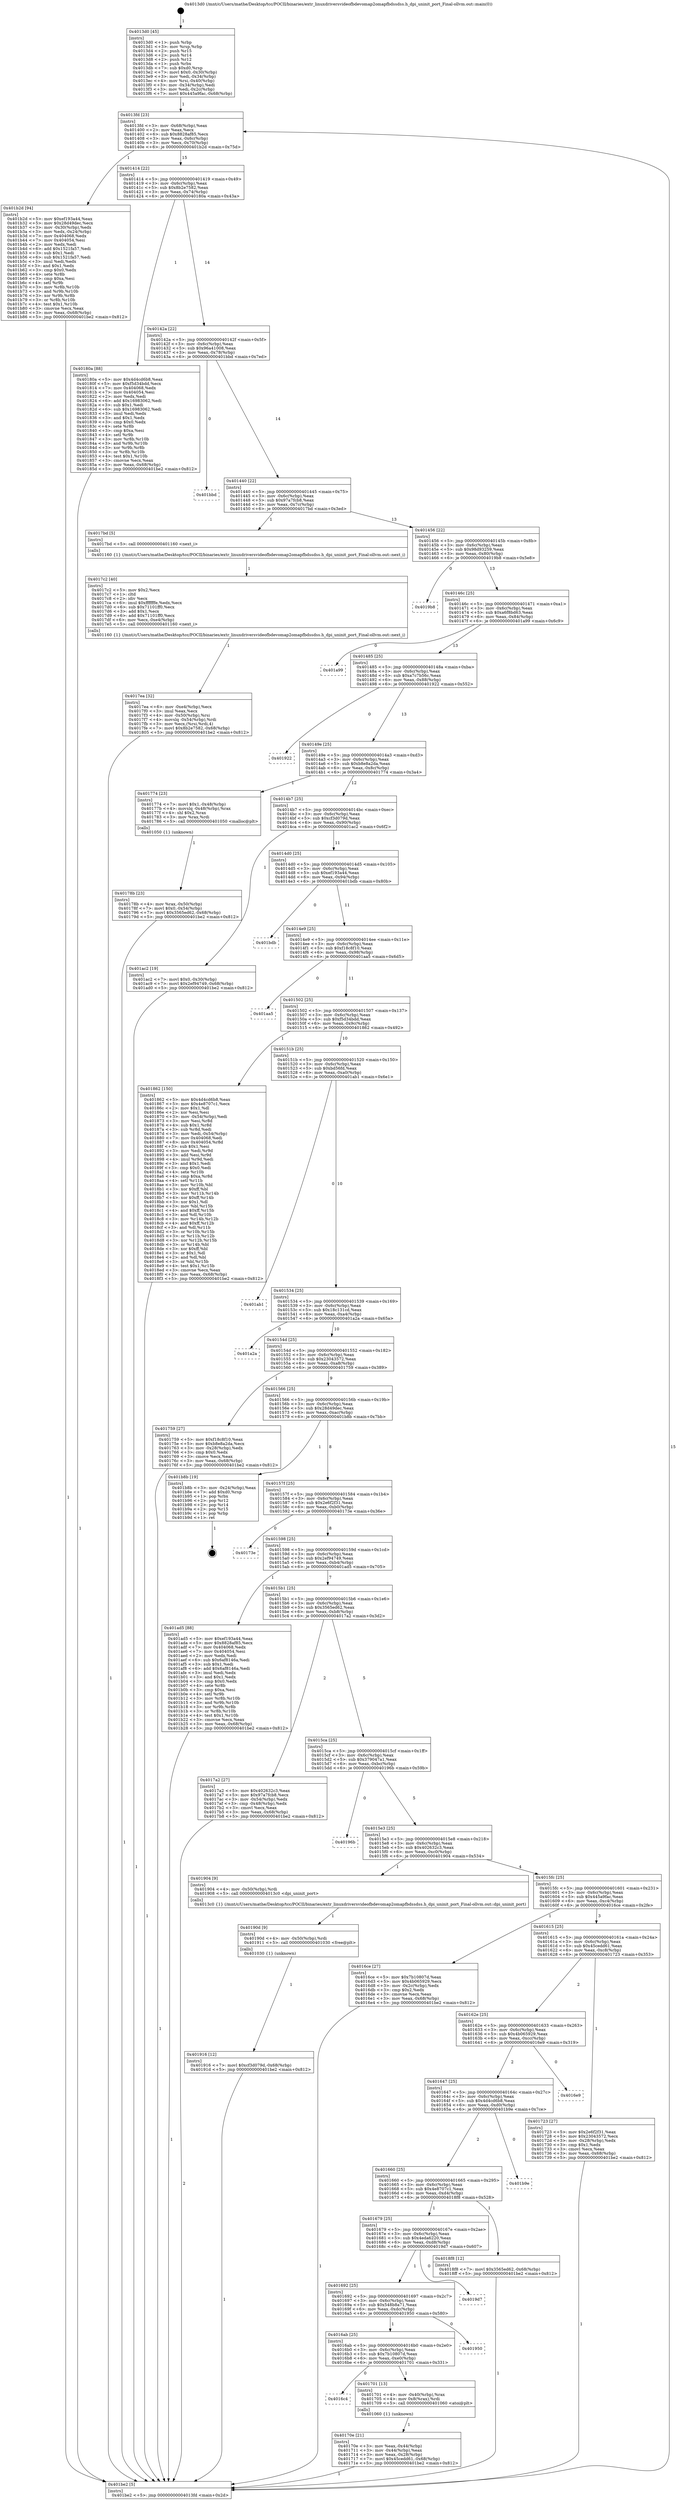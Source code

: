 digraph "0x4013d0" {
  label = "0x4013d0 (/mnt/c/Users/mathe/Desktop/tcc/POCII/binaries/extr_linuxdriversvideofbdevomap2omapfbdssdss.h_dpi_uninit_port_Final-ollvm.out::main(0))"
  labelloc = "t"
  node[shape=record]

  Entry [label="",width=0.3,height=0.3,shape=circle,fillcolor=black,style=filled]
  "0x4013fd" [label="{
     0x4013fd [23]\l
     | [instrs]\l
     &nbsp;&nbsp;0x4013fd \<+3\>: mov -0x68(%rbp),%eax\l
     &nbsp;&nbsp;0x401400 \<+2\>: mov %eax,%ecx\l
     &nbsp;&nbsp;0x401402 \<+6\>: sub $0x8828af85,%ecx\l
     &nbsp;&nbsp;0x401408 \<+3\>: mov %eax,-0x6c(%rbp)\l
     &nbsp;&nbsp;0x40140b \<+3\>: mov %ecx,-0x70(%rbp)\l
     &nbsp;&nbsp;0x40140e \<+6\>: je 0000000000401b2d \<main+0x75d\>\l
  }"]
  "0x401b2d" [label="{
     0x401b2d [94]\l
     | [instrs]\l
     &nbsp;&nbsp;0x401b2d \<+5\>: mov $0xef193a44,%eax\l
     &nbsp;&nbsp;0x401b32 \<+5\>: mov $0x28d49dec,%ecx\l
     &nbsp;&nbsp;0x401b37 \<+3\>: mov -0x30(%rbp),%edx\l
     &nbsp;&nbsp;0x401b3a \<+3\>: mov %edx,-0x24(%rbp)\l
     &nbsp;&nbsp;0x401b3d \<+7\>: mov 0x404068,%edx\l
     &nbsp;&nbsp;0x401b44 \<+7\>: mov 0x404054,%esi\l
     &nbsp;&nbsp;0x401b4b \<+2\>: mov %edx,%edi\l
     &nbsp;&nbsp;0x401b4d \<+6\>: add $0x1521fa57,%edi\l
     &nbsp;&nbsp;0x401b53 \<+3\>: sub $0x1,%edi\l
     &nbsp;&nbsp;0x401b56 \<+6\>: sub $0x1521fa57,%edi\l
     &nbsp;&nbsp;0x401b5c \<+3\>: imul %edi,%edx\l
     &nbsp;&nbsp;0x401b5f \<+3\>: and $0x1,%edx\l
     &nbsp;&nbsp;0x401b62 \<+3\>: cmp $0x0,%edx\l
     &nbsp;&nbsp;0x401b65 \<+4\>: sete %r8b\l
     &nbsp;&nbsp;0x401b69 \<+3\>: cmp $0xa,%esi\l
     &nbsp;&nbsp;0x401b6c \<+4\>: setl %r9b\l
     &nbsp;&nbsp;0x401b70 \<+3\>: mov %r8b,%r10b\l
     &nbsp;&nbsp;0x401b73 \<+3\>: and %r9b,%r10b\l
     &nbsp;&nbsp;0x401b76 \<+3\>: xor %r9b,%r8b\l
     &nbsp;&nbsp;0x401b79 \<+3\>: or %r8b,%r10b\l
     &nbsp;&nbsp;0x401b7c \<+4\>: test $0x1,%r10b\l
     &nbsp;&nbsp;0x401b80 \<+3\>: cmovne %ecx,%eax\l
     &nbsp;&nbsp;0x401b83 \<+3\>: mov %eax,-0x68(%rbp)\l
     &nbsp;&nbsp;0x401b86 \<+5\>: jmp 0000000000401be2 \<main+0x812\>\l
  }"]
  "0x401414" [label="{
     0x401414 [22]\l
     | [instrs]\l
     &nbsp;&nbsp;0x401414 \<+5\>: jmp 0000000000401419 \<main+0x49\>\l
     &nbsp;&nbsp;0x401419 \<+3\>: mov -0x6c(%rbp),%eax\l
     &nbsp;&nbsp;0x40141c \<+5\>: sub $0x8b2e7582,%eax\l
     &nbsp;&nbsp;0x401421 \<+3\>: mov %eax,-0x74(%rbp)\l
     &nbsp;&nbsp;0x401424 \<+6\>: je 000000000040180a \<main+0x43a\>\l
  }"]
  Exit [label="",width=0.3,height=0.3,shape=circle,fillcolor=black,style=filled,peripheries=2]
  "0x40180a" [label="{
     0x40180a [88]\l
     | [instrs]\l
     &nbsp;&nbsp;0x40180a \<+5\>: mov $0x4d4cd6b8,%eax\l
     &nbsp;&nbsp;0x40180f \<+5\>: mov $0xf5d34bdd,%ecx\l
     &nbsp;&nbsp;0x401814 \<+7\>: mov 0x404068,%edx\l
     &nbsp;&nbsp;0x40181b \<+7\>: mov 0x404054,%esi\l
     &nbsp;&nbsp;0x401822 \<+2\>: mov %edx,%edi\l
     &nbsp;&nbsp;0x401824 \<+6\>: add $0x16983062,%edi\l
     &nbsp;&nbsp;0x40182a \<+3\>: sub $0x1,%edi\l
     &nbsp;&nbsp;0x40182d \<+6\>: sub $0x16983062,%edi\l
     &nbsp;&nbsp;0x401833 \<+3\>: imul %edi,%edx\l
     &nbsp;&nbsp;0x401836 \<+3\>: and $0x1,%edx\l
     &nbsp;&nbsp;0x401839 \<+3\>: cmp $0x0,%edx\l
     &nbsp;&nbsp;0x40183c \<+4\>: sete %r8b\l
     &nbsp;&nbsp;0x401840 \<+3\>: cmp $0xa,%esi\l
     &nbsp;&nbsp;0x401843 \<+4\>: setl %r9b\l
     &nbsp;&nbsp;0x401847 \<+3\>: mov %r8b,%r10b\l
     &nbsp;&nbsp;0x40184a \<+3\>: and %r9b,%r10b\l
     &nbsp;&nbsp;0x40184d \<+3\>: xor %r9b,%r8b\l
     &nbsp;&nbsp;0x401850 \<+3\>: or %r8b,%r10b\l
     &nbsp;&nbsp;0x401853 \<+4\>: test $0x1,%r10b\l
     &nbsp;&nbsp;0x401857 \<+3\>: cmovne %ecx,%eax\l
     &nbsp;&nbsp;0x40185a \<+3\>: mov %eax,-0x68(%rbp)\l
     &nbsp;&nbsp;0x40185d \<+5\>: jmp 0000000000401be2 \<main+0x812\>\l
  }"]
  "0x40142a" [label="{
     0x40142a [22]\l
     | [instrs]\l
     &nbsp;&nbsp;0x40142a \<+5\>: jmp 000000000040142f \<main+0x5f\>\l
     &nbsp;&nbsp;0x40142f \<+3\>: mov -0x6c(%rbp),%eax\l
     &nbsp;&nbsp;0x401432 \<+5\>: sub $0x96a41008,%eax\l
     &nbsp;&nbsp;0x401437 \<+3\>: mov %eax,-0x78(%rbp)\l
     &nbsp;&nbsp;0x40143a \<+6\>: je 0000000000401bbd \<main+0x7ed\>\l
  }"]
  "0x401916" [label="{
     0x401916 [12]\l
     | [instrs]\l
     &nbsp;&nbsp;0x401916 \<+7\>: movl $0xcf3d079d,-0x68(%rbp)\l
     &nbsp;&nbsp;0x40191d \<+5\>: jmp 0000000000401be2 \<main+0x812\>\l
  }"]
  "0x401bbd" [label="{
     0x401bbd\l
  }", style=dashed]
  "0x401440" [label="{
     0x401440 [22]\l
     | [instrs]\l
     &nbsp;&nbsp;0x401440 \<+5\>: jmp 0000000000401445 \<main+0x75\>\l
     &nbsp;&nbsp;0x401445 \<+3\>: mov -0x6c(%rbp),%eax\l
     &nbsp;&nbsp;0x401448 \<+5\>: sub $0x97a7fcb8,%eax\l
     &nbsp;&nbsp;0x40144d \<+3\>: mov %eax,-0x7c(%rbp)\l
     &nbsp;&nbsp;0x401450 \<+6\>: je 00000000004017bd \<main+0x3ed\>\l
  }"]
  "0x40190d" [label="{
     0x40190d [9]\l
     | [instrs]\l
     &nbsp;&nbsp;0x40190d \<+4\>: mov -0x50(%rbp),%rdi\l
     &nbsp;&nbsp;0x401911 \<+5\>: call 0000000000401030 \<free@plt\>\l
     | [calls]\l
     &nbsp;&nbsp;0x401030 \{1\} (unknown)\l
  }"]
  "0x4017bd" [label="{
     0x4017bd [5]\l
     | [instrs]\l
     &nbsp;&nbsp;0x4017bd \<+5\>: call 0000000000401160 \<next_i\>\l
     | [calls]\l
     &nbsp;&nbsp;0x401160 \{1\} (/mnt/c/Users/mathe/Desktop/tcc/POCII/binaries/extr_linuxdriversvideofbdevomap2omapfbdssdss.h_dpi_uninit_port_Final-ollvm.out::next_i)\l
  }"]
  "0x401456" [label="{
     0x401456 [22]\l
     | [instrs]\l
     &nbsp;&nbsp;0x401456 \<+5\>: jmp 000000000040145b \<main+0x8b\>\l
     &nbsp;&nbsp;0x40145b \<+3\>: mov -0x6c(%rbp),%eax\l
     &nbsp;&nbsp;0x40145e \<+5\>: sub $0x98d93259,%eax\l
     &nbsp;&nbsp;0x401463 \<+3\>: mov %eax,-0x80(%rbp)\l
     &nbsp;&nbsp;0x401466 \<+6\>: je 00000000004019b8 \<main+0x5e8\>\l
  }"]
  "0x4017ea" [label="{
     0x4017ea [32]\l
     | [instrs]\l
     &nbsp;&nbsp;0x4017ea \<+6\>: mov -0xe4(%rbp),%ecx\l
     &nbsp;&nbsp;0x4017f0 \<+3\>: imul %eax,%ecx\l
     &nbsp;&nbsp;0x4017f3 \<+4\>: mov -0x50(%rbp),%rsi\l
     &nbsp;&nbsp;0x4017f7 \<+4\>: movslq -0x54(%rbp),%rdi\l
     &nbsp;&nbsp;0x4017fb \<+3\>: mov %ecx,(%rsi,%rdi,4)\l
     &nbsp;&nbsp;0x4017fe \<+7\>: movl $0x8b2e7582,-0x68(%rbp)\l
     &nbsp;&nbsp;0x401805 \<+5\>: jmp 0000000000401be2 \<main+0x812\>\l
  }"]
  "0x4019b8" [label="{
     0x4019b8\l
  }", style=dashed]
  "0x40146c" [label="{
     0x40146c [25]\l
     | [instrs]\l
     &nbsp;&nbsp;0x40146c \<+5\>: jmp 0000000000401471 \<main+0xa1\>\l
     &nbsp;&nbsp;0x401471 \<+3\>: mov -0x6c(%rbp),%eax\l
     &nbsp;&nbsp;0x401474 \<+5\>: sub $0xa6f8bd63,%eax\l
     &nbsp;&nbsp;0x401479 \<+6\>: mov %eax,-0x84(%rbp)\l
     &nbsp;&nbsp;0x40147f \<+6\>: je 0000000000401a99 \<main+0x6c9\>\l
  }"]
  "0x4017c2" [label="{
     0x4017c2 [40]\l
     | [instrs]\l
     &nbsp;&nbsp;0x4017c2 \<+5\>: mov $0x2,%ecx\l
     &nbsp;&nbsp;0x4017c7 \<+1\>: cltd\l
     &nbsp;&nbsp;0x4017c8 \<+2\>: idiv %ecx\l
     &nbsp;&nbsp;0x4017ca \<+6\>: imul $0xfffffffe,%edx,%ecx\l
     &nbsp;&nbsp;0x4017d0 \<+6\>: sub $0x71101ff0,%ecx\l
     &nbsp;&nbsp;0x4017d6 \<+3\>: add $0x1,%ecx\l
     &nbsp;&nbsp;0x4017d9 \<+6\>: add $0x71101ff0,%ecx\l
     &nbsp;&nbsp;0x4017df \<+6\>: mov %ecx,-0xe4(%rbp)\l
     &nbsp;&nbsp;0x4017e5 \<+5\>: call 0000000000401160 \<next_i\>\l
     | [calls]\l
     &nbsp;&nbsp;0x401160 \{1\} (/mnt/c/Users/mathe/Desktop/tcc/POCII/binaries/extr_linuxdriversvideofbdevomap2omapfbdssdss.h_dpi_uninit_port_Final-ollvm.out::next_i)\l
  }"]
  "0x401a99" [label="{
     0x401a99\l
  }", style=dashed]
  "0x401485" [label="{
     0x401485 [25]\l
     | [instrs]\l
     &nbsp;&nbsp;0x401485 \<+5\>: jmp 000000000040148a \<main+0xba\>\l
     &nbsp;&nbsp;0x40148a \<+3\>: mov -0x6c(%rbp),%eax\l
     &nbsp;&nbsp;0x40148d \<+5\>: sub $0xa7c7b56c,%eax\l
     &nbsp;&nbsp;0x401492 \<+6\>: mov %eax,-0x88(%rbp)\l
     &nbsp;&nbsp;0x401498 \<+6\>: je 0000000000401922 \<main+0x552\>\l
  }"]
  "0x40178b" [label="{
     0x40178b [23]\l
     | [instrs]\l
     &nbsp;&nbsp;0x40178b \<+4\>: mov %rax,-0x50(%rbp)\l
     &nbsp;&nbsp;0x40178f \<+7\>: movl $0x0,-0x54(%rbp)\l
     &nbsp;&nbsp;0x401796 \<+7\>: movl $0x3565ed62,-0x68(%rbp)\l
     &nbsp;&nbsp;0x40179d \<+5\>: jmp 0000000000401be2 \<main+0x812\>\l
  }"]
  "0x401922" [label="{
     0x401922\l
  }", style=dashed]
  "0x40149e" [label="{
     0x40149e [25]\l
     | [instrs]\l
     &nbsp;&nbsp;0x40149e \<+5\>: jmp 00000000004014a3 \<main+0xd3\>\l
     &nbsp;&nbsp;0x4014a3 \<+3\>: mov -0x6c(%rbp),%eax\l
     &nbsp;&nbsp;0x4014a6 \<+5\>: sub $0xb8e8a2da,%eax\l
     &nbsp;&nbsp;0x4014ab \<+6\>: mov %eax,-0x8c(%rbp)\l
     &nbsp;&nbsp;0x4014b1 \<+6\>: je 0000000000401774 \<main+0x3a4\>\l
  }"]
  "0x40170e" [label="{
     0x40170e [21]\l
     | [instrs]\l
     &nbsp;&nbsp;0x40170e \<+3\>: mov %eax,-0x44(%rbp)\l
     &nbsp;&nbsp;0x401711 \<+3\>: mov -0x44(%rbp),%eax\l
     &nbsp;&nbsp;0x401714 \<+3\>: mov %eax,-0x28(%rbp)\l
     &nbsp;&nbsp;0x401717 \<+7\>: movl $0x45cedd61,-0x68(%rbp)\l
     &nbsp;&nbsp;0x40171e \<+5\>: jmp 0000000000401be2 \<main+0x812\>\l
  }"]
  "0x401774" [label="{
     0x401774 [23]\l
     | [instrs]\l
     &nbsp;&nbsp;0x401774 \<+7\>: movl $0x1,-0x48(%rbp)\l
     &nbsp;&nbsp;0x40177b \<+4\>: movslq -0x48(%rbp),%rax\l
     &nbsp;&nbsp;0x40177f \<+4\>: shl $0x2,%rax\l
     &nbsp;&nbsp;0x401783 \<+3\>: mov %rax,%rdi\l
     &nbsp;&nbsp;0x401786 \<+5\>: call 0000000000401050 \<malloc@plt\>\l
     | [calls]\l
     &nbsp;&nbsp;0x401050 \{1\} (unknown)\l
  }"]
  "0x4014b7" [label="{
     0x4014b7 [25]\l
     | [instrs]\l
     &nbsp;&nbsp;0x4014b7 \<+5\>: jmp 00000000004014bc \<main+0xec\>\l
     &nbsp;&nbsp;0x4014bc \<+3\>: mov -0x6c(%rbp),%eax\l
     &nbsp;&nbsp;0x4014bf \<+5\>: sub $0xcf3d079d,%eax\l
     &nbsp;&nbsp;0x4014c4 \<+6\>: mov %eax,-0x90(%rbp)\l
     &nbsp;&nbsp;0x4014ca \<+6\>: je 0000000000401ac2 \<main+0x6f2\>\l
  }"]
  "0x4016c4" [label="{
     0x4016c4\l
  }", style=dashed]
  "0x401ac2" [label="{
     0x401ac2 [19]\l
     | [instrs]\l
     &nbsp;&nbsp;0x401ac2 \<+7\>: movl $0x0,-0x30(%rbp)\l
     &nbsp;&nbsp;0x401ac9 \<+7\>: movl $0x2ef94749,-0x68(%rbp)\l
     &nbsp;&nbsp;0x401ad0 \<+5\>: jmp 0000000000401be2 \<main+0x812\>\l
  }"]
  "0x4014d0" [label="{
     0x4014d0 [25]\l
     | [instrs]\l
     &nbsp;&nbsp;0x4014d0 \<+5\>: jmp 00000000004014d5 \<main+0x105\>\l
     &nbsp;&nbsp;0x4014d5 \<+3\>: mov -0x6c(%rbp),%eax\l
     &nbsp;&nbsp;0x4014d8 \<+5\>: sub $0xef193a44,%eax\l
     &nbsp;&nbsp;0x4014dd \<+6\>: mov %eax,-0x94(%rbp)\l
     &nbsp;&nbsp;0x4014e3 \<+6\>: je 0000000000401bdb \<main+0x80b\>\l
  }"]
  "0x401701" [label="{
     0x401701 [13]\l
     | [instrs]\l
     &nbsp;&nbsp;0x401701 \<+4\>: mov -0x40(%rbp),%rax\l
     &nbsp;&nbsp;0x401705 \<+4\>: mov 0x8(%rax),%rdi\l
     &nbsp;&nbsp;0x401709 \<+5\>: call 0000000000401060 \<atoi@plt\>\l
     | [calls]\l
     &nbsp;&nbsp;0x401060 \{1\} (unknown)\l
  }"]
  "0x401bdb" [label="{
     0x401bdb\l
  }", style=dashed]
  "0x4014e9" [label="{
     0x4014e9 [25]\l
     | [instrs]\l
     &nbsp;&nbsp;0x4014e9 \<+5\>: jmp 00000000004014ee \<main+0x11e\>\l
     &nbsp;&nbsp;0x4014ee \<+3\>: mov -0x6c(%rbp),%eax\l
     &nbsp;&nbsp;0x4014f1 \<+5\>: sub $0xf18c8f10,%eax\l
     &nbsp;&nbsp;0x4014f6 \<+6\>: mov %eax,-0x98(%rbp)\l
     &nbsp;&nbsp;0x4014fc \<+6\>: je 0000000000401aa5 \<main+0x6d5\>\l
  }"]
  "0x4016ab" [label="{
     0x4016ab [25]\l
     | [instrs]\l
     &nbsp;&nbsp;0x4016ab \<+5\>: jmp 00000000004016b0 \<main+0x2e0\>\l
     &nbsp;&nbsp;0x4016b0 \<+3\>: mov -0x6c(%rbp),%eax\l
     &nbsp;&nbsp;0x4016b3 \<+5\>: sub $0x7b10807d,%eax\l
     &nbsp;&nbsp;0x4016b8 \<+6\>: mov %eax,-0xe0(%rbp)\l
     &nbsp;&nbsp;0x4016be \<+6\>: je 0000000000401701 \<main+0x331\>\l
  }"]
  "0x401aa5" [label="{
     0x401aa5\l
  }", style=dashed]
  "0x401502" [label="{
     0x401502 [25]\l
     | [instrs]\l
     &nbsp;&nbsp;0x401502 \<+5\>: jmp 0000000000401507 \<main+0x137\>\l
     &nbsp;&nbsp;0x401507 \<+3\>: mov -0x6c(%rbp),%eax\l
     &nbsp;&nbsp;0x40150a \<+5\>: sub $0xf5d34bdd,%eax\l
     &nbsp;&nbsp;0x40150f \<+6\>: mov %eax,-0x9c(%rbp)\l
     &nbsp;&nbsp;0x401515 \<+6\>: je 0000000000401862 \<main+0x492\>\l
  }"]
  "0x401950" [label="{
     0x401950\l
  }", style=dashed]
  "0x401862" [label="{
     0x401862 [150]\l
     | [instrs]\l
     &nbsp;&nbsp;0x401862 \<+5\>: mov $0x4d4cd6b8,%eax\l
     &nbsp;&nbsp;0x401867 \<+5\>: mov $0x4e8707c1,%ecx\l
     &nbsp;&nbsp;0x40186c \<+2\>: mov $0x1,%dl\l
     &nbsp;&nbsp;0x40186e \<+2\>: xor %esi,%esi\l
     &nbsp;&nbsp;0x401870 \<+3\>: mov -0x54(%rbp),%edi\l
     &nbsp;&nbsp;0x401873 \<+3\>: mov %esi,%r8d\l
     &nbsp;&nbsp;0x401876 \<+4\>: sub $0x1,%r8d\l
     &nbsp;&nbsp;0x40187a \<+3\>: sub %r8d,%edi\l
     &nbsp;&nbsp;0x40187d \<+3\>: mov %edi,-0x54(%rbp)\l
     &nbsp;&nbsp;0x401880 \<+7\>: mov 0x404068,%edi\l
     &nbsp;&nbsp;0x401887 \<+8\>: mov 0x404054,%r8d\l
     &nbsp;&nbsp;0x40188f \<+3\>: sub $0x1,%esi\l
     &nbsp;&nbsp;0x401892 \<+3\>: mov %edi,%r9d\l
     &nbsp;&nbsp;0x401895 \<+3\>: add %esi,%r9d\l
     &nbsp;&nbsp;0x401898 \<+4\>: imul %r9d,%edi\l
     &nbsp;&nbsp;0x40189c \<+3\>: and $0x1,%edi\l
     &nbsp;&nbsp;0x40189f \<+3\>: cmp $0x0,%edi\l
     &nbsp;&nbsp;0x4018a2 \<+4\>: sete %r10b\l
     &nbsp;&nbsp;0x4018a6 \<+4\>: cmp $0xa,%r8d\l
     &nbsp;&nbsp;0x4018aa \<+4\>: setl %r11b\l
     &nbsp;&nbsp;0x4018ae \<+3\>: mov %r10b,%bl\l
     &nbsp;&nbsp;0x4018b1 \<+3\>: xor $0xff,%bl\l
     &nbsp;&nbsp;0x4018b4 \<+3\>: mov %r11b,%r14b\l
     &nbsp;&nbsp;0x4018b7 \<+4\>: xor $0xff,%r14b\l
     &nbsp;&nbsp;0x4018bb \<+3\>: xor $0x1,%dl\l
     &nbsp;&nbsp;0x4018be \<+3\>: mov %bl,%r15b\l
     &nbsp;&nbsp;0x4018c1 \<+4\>: and $0xff,%r15b\l
     &nbsp;&nbsp;0x4018c5 \<+3\>: and %dl,%r10b\l
     &nbsp;&nbsp;0x4018c8 \<+3\>: mov %r14b,%r12b\l
     &nbsp;&nbsp;0x4018cb \<+4\>: and $0xff,%r12b\l
     &nbsp;&nbsp;0x4018cf \<+3\>: and %dl,%r11b\l
     &nbsp;&nbsp;0x4018d2 \<+3\>: or %r10b,%r15b\l
     &nbsp;&nbsp;0x4018d5 \<+3\>: or %r11b,%r12b\l
     &nbsp;&nbsp;0x4018d8 \<+3\>: xor %r12b,%r15b\l
     &nbsp;&nbsp;0x4018db \<+3\>: or %r14b,%bl\l
     &nbsp;&nbsp;0x4018de \<+3\>: xor $0xff,%bl\l
     &nbsp;&nbsp;0x4018e1 \<+3\>: or $0x1,%dl\l
     &nbsp;&nbsp;0x4018e4 \<+2\>: and %dl,%bl\l
     &nbsp;&nbsp;0x4018e6 \<+3\>: or %bl,%r15b\l
     &nbsp;&nbsp;0x4018e9 \<+4\>: test $0x1,%r15b\l
     &nbsp;&nbsp;0x4018ed \<+3\>: cmovne %ecx,%eax\l
     &nbsp;&nbsp;0x4018f0 \<+3\>: mov %eax,-0x68(%rbp)\l
     &nbsp;&nbsp;0x4018f3 \<+5\>: jmp 0000000000401be2 \<main+0x812\>\l
  }"]
  "0x40151b" [label="{
     0x40151b [25]\l
     | [instrs]\l
     &nbsp;&nbsp;0x40151b \<+5\>: jmp 0000000000401520 \<main+0x150\>\l
     &nbsp;&nbsp;0x401520 \<+3\>: mov -0x6c(%rbp),%eax\l
     &nbsp;&nbsp;0x401523 \<+5\>: sub $0xbd56fd,%eax\l
     &nbsp;&nbsp;0x401528 \<+6\>: mov %eax,-0xa0(%rbp)\l
     &nbsp;&nbsp;0x40152e \<+6\>: je 0000000000401ab1 \<main+0x6e1\>\l
  }"]
  "0x401692" [label="{
     0x401692 [25]\l
     | [instrs]\l
     &nbsp;&nbsp;0x401692 \<+5\>: jmp 0000000000401697 \<main+0x2c7\>\l
     &nbsp;&nbsp;0x401697 \<+3\>: mov -0x6c(%rbp),%eax\l
     &nbsp;&nbsp;0x40169a \<+5\>: sub $0x548b8a71,%eax\l
     &nbsp;&nbsp;0x40169f \<+6\>: mov %eax,-0xdc(%rbp)\l
     &nbsp;&nbsp;0x4016a5 \<+6\>: je 0000000000401950 \<main+0x580\>\l
  }"]
  "0x401ab1" [label="{
     0x401ab1\l
  }", style=dashed]
  "0x401534" [label="{
     0x401534 [25]\l
     | [instrs]\l
     &nbsp;&nbsp;0x401534 \<+5\>: jmp 0000000000401539 \<main+0x169\>\l
     &nbsp;&nbsp;0x401539 \<+3\>: mov -0x6c(%rbp),%eax\l
     &nbsp;&nbsp;0x40153c \<+5\>: sub $0x18c131cd,%eax\l
     &nbsp;&nbsp;0x401541 \<+6\>: mov %eax,-0xa4(%rbp)\l
     &nbsp;&nbsp;0x401547 \<+6\>: je 0000000000401a2a \<main+0x65a\>\l
  }"]
  "0x4019d7" [label="{
     0x4019d7\l
  }", style=dashed]
  "0x401a2a" [label="{
     0x401a2a\l
  }", style=dashed]
  "0x40154d" [label="{
     0x40154d [25]\l
     | [instrs]\l
     &nbsp;&nbsp;0x40154d \<+5\>: jmp 0000000000401552 \<main+0x182\>\l
     &nbsp;&nbsp;0x401552 \<+3\>: mov -0x6c(%rbp),%eax\l
     &nbsp;&nbsp;0x401555 \<+5\>: sub $0x23043572,%eax\l
     &nbsp;&nbsp;0x40155a \<+6\>: mov %eax,-0xa8(%rbp)\l
     &nbsp;&nbsp;0x401560 \<+6\>: je 0000000000401759 \<main+0x389\>\l
  }"]
  "0x401679" [label="{
     0x401679 [25]\l
     | [instrs]\l
     &nbsp;&nbsp;0x401679 \<+5\>: jmp 000000000040167e \<main+0x2ae\>\l
     &nbsp;&nbsp;0x40167e \<+3\>: mov -0x6c(%rbp),%eax\l
     &nbsp;&nbsp;0x401681 \<+5\>: sub $0x4eda6220,%eax\l
     &nbsp;&nbsp;0x401686 \<+6\>: mov %eax,-0xd8(%rbp)\l
     &nbsp;&nbsp;0x40168c \<+6\>: je 00000000004019d7 \<main+0x607\>\l
  }"]
  "0x401759" [label="{
     0x401759 [27]\l
     | [instrs]\l
     &nbsp;&nbsp;0x401759 \<+5\>: mov $0xf18c8f10,%eax\l
     &nbsp;&nbsp;0x40175e \<+5\>: mov $0xb8e8a2da,%ecx\l
     &nbsp;&nbsp;0x401763 \<+3\>: mov -0x28(%rbp),%edx\l
     &nbsp;&nbsp;0x401766 \<+3\>: cmp $0x0,%edx\l
     &nbsp;&nbsp;0x401769 \<+3\>: cmove %ecx,%eax\l
     &nbsp;&nbsp;0x40176c \<+3\>: mov %eax,-0x68(%rbp)\l
     &nbsp;&nbsp;0x40176f \<+5\>: jmp 0000000000401be2 \<main+0x812\>\l
  }"]
  "0x401566" [label="{
     0x401566 [25]\l
     | [instrs]\l
     &nbsp;&nbsp;0x401566 \<+5\>: jmp 000000000040156b \<main+0x19b\>\l
     &nbsp;&nbsp;0x40156b \<+3\>: mov -0x6c(%rbp),%eax\l
     &nbsp;&nbsp;0x40156e \<+5\>: sub $0x28d49dec,%eax\l
     &nbsp;&nbsp;0x401573 \<+6\>: mov %eax,-0xac(%rbp)\l
     &nbsp;&nbsp;0x401579 \<+6\>: je 0000000000401b8b \<main+0x7bb\>\l
  }"]
  "0x4018f8" [label="{
     0x4018f8 [12]\l
     | [instrs]\l
     &nbsp;&nbsp;0x4018f8 \<+7\>: movl $0x3565ed62,-0x68(%rbp)\l
     &nbsp;&nbsp;0x4018ff \<+5\>: jmp 0000000000401be2 \<main+0x812\>\l
  }"]
  "0x401b8b" [label="{
     0x401b8b [19]\l
     | [instrs]\l
     &nbsp;&nbsp;0x401b8b \<+3\>: mov -0x24(%rbp),%eax\l
     &nbsp;&nbsp;0x401b8e \<+7\>: add $0xd0,%rsp\l
     &nbsp;&nbsp;0x401b95 \<+1\>: pop %rbx\l
     &nbsp;&nbsp;0x401b96 \<+2\>: pop %r12\l
     &nbsp;&nbsp;0x401b98 \<+2\>: pop %r14\l
     &nbsp;&nbsp;0x401b9a \<+2\>: pop %r15\l
     &nbsp;&nbsp;0x401b9c \<+1\>: pop %rbp\l
     &nbsp;&nbsp;0x401b9d \<+1\>: ret\l
  }"]
  "0x40157f" [label="{
     0x40157f [25]\l
     | [instrs]\l
     &nbsp;&nbsp;0x40157f \<+5\>: jmp 0000000000401584 \<main+0x1b4\>\l
     &nbsp;&nbsp;0x401584 \<+3\>: mov -0x6c(%rbp),%eax\l
     &nbsp;&nbsp;0x401587 \<+5\>: sub $0x2e6f2f31,%eax\l
     &nbsp;&nbsp;0x40158c \<+6\>: mov %eax,-0xb0(%rbp)\l
     &nbsp;&nbsp;0x401592 \<+6\>: je 000000000040173e \<main+0x36e\>\l
  }"]
  "0x401660" [label="{
     0x401660 [25]\l
     | [instrs]\l
     &nbsp;&nbsp;0x401660 \<+5\>: jmp 0000000000401665 \<main+0x295\>\l
     &nbsp;&nbsp;0x401665 \<+3\>: mov -0x6c(%rbp),%eax\l
     &nbsp;&nbsp;0x401668 \<+5\>: sub $0x4e8707c1,%eax\l
     &nbsp;&nbsp;0x40166d \<+6\>: mov %eax,-0xd4(%rbp)\l
     &nbsp;&nbsp;0x401673 \<+6\>: je 00000000004018f8 \<main+0x528\>\l
  }"]
  "0x40173e" [label="{
     0x40173e\l
  }", style=dashed]
  "0x401598" [label="{
     0x401598 [25]\l
     | [instrs]\l
     &nbsp;&nbsp;0x401598 \<+5\>: jmp 000000000040159d \<main+0x1cd\>\l
     &nbsp;&nbsp;0x40159d \<+3\>: mov -0x6c(%rbp),%eax\l
     &nbsp;&nbsp;0x4015a0 \<+5\>: sub $0x2ef94749,%eax\l
     &nbsp;&nbsp;0x4015a5 \<+6\>: mov %eax,-0xb4(%rbp)\l
     &nbsp;&nbsp;0x4015ab \<+6\>: je 0000000000401ad5 \<main+0x705\>\l
  }"]
  "0x401b9e" [label="{
     0x401b9e\l
  }", style=dashed]
  "0x401ad5" [label="{
     0x401ad5 [88]\l
     | [instrs]\l
     &nbsp;&nbsp;0x401ad5 \<+5\>: mov $0xef193a44,%eax\l
     &nbsp;&nbsp;0x401ada \<+5\>: mov $0x8828af85,%ecx\l
     &nbsp;&nbsp;0x401adf \<+7\>: mov 0x404068,%edx\l
     &nbsp;&nbsp;0x401ae6 \<+7\>: mov 0x404054,%esi\l
     &nbsp;&nbsp;0x401aed \<+2\>: mov %edx,%edi\l
     &nbsp;&nbsp;0x401aef \<+6\>: sub $0x6af8146a,%edi\l
     &nbsp;&nbsp;0x401af5 \<+3\>: sub $0x1,%edi\l
     &nbsp;&nbsp;0x401af8 \<+6\>: add $0x6af8146a,%edi\l
     &nbsp;&nbsp;0x401afe \<+3\>: imul %edi,%edx\l
     &nbsp;&nbsp;0x401b01 \<+3\>: and $0x1,%edx\l
     &nbsp;&nbsp;0x401b04 \<+3\>: cmp $0x0,%edx\l
     &nbsp;&nbsp;0x401b07 \<+4\>: sete %r8b\l
     &nbsp;&nbsp;0x401b0b \<+3\>: cmp $0xa,%esi\l
     &nbsp;&nbsp;0x401b0e \<+4\>: setl %r9b\l
     &nbsp;&nbsp;0x401b12 \<+3\>: mov %r8b,%r10b\l
     &nbsp;&nbsp;0x401b15 \<+3\>: and %r9b,%r10b\l
     &nbsp;&nbsp;0x401b18 \<+3\>: xor %r9b,%r8b\l
     &nbsp;&nbsp;0x401b1b \<+3\>: or %r8b,%r10b\l
     &nbsp;&nbsp;0x401b1e \<+4\>: test $0x1,%r10b\l
     &nbsp;&nbsp;0x401b22 \<+3\>: cmovne %ecx,%eax\l
     &nbsp;&nbsp;0x401b25 \<+3\>: mov %eax,-0x68(%rbp)\l
     &nbsp;&nbsp;0x401b28 \<+5\>: jmp 0000000000401be2 \<main+0x812\>\l
  }"]
  "0x4015b1" [label="{
     0x4015b1 [25]\l
     | [instrs]\l
     &nbsp;&nbsp;0x4015b1 \<+5\>: jmp 00000000004015b6 \<main+0x1e6\>\l
     &nbsp;&nbsp;0x4015b6 \<+3\>: mov -0x6c(%rbp),%eax\l
     &nbsp;&nbsp;0x4015b9 \<+5\>: sub $0x3565ed62,%eax\l
     &nbsp;&nbsp;0x4015be \<+6\>: mov %eax,-0xb8(%rbp)\l
     &nbsp;&nbsp;0x4015c4 \<+6\>: je 00000000004017a2 \<main+0x3d2\>\l
  }"]
  "0x401647" [label="{
     0x401647 [25]\l
     | [instrs]\l
     &nbsp;&nbsp;0x401647 \<+5\>: jmp 000000000040164c \<main+0x27c\>\l
     &nbsp;&nbsp;0x40164c \<+3\>: mov -0x6c(%rbp),%eax\l
     &nbsp;&nbsp;0x40164f \<+5\>: sub $0x4d4cd6b8,%eax\l
     &nbsp;&nbsp;0x401654 \<+6\>: mov %eax,-0xd0(%rbp)\l
     &nbsp;&nbsp;0x40165a \<+6\>: je 0000000000401b9e \<main+0x7ce\>\l
  }"]
  "0x4017a2" [label="{
     0x4017a2 [27]\l
     | [instrs]\l
     &nbsp;&nbsp;0x4017a2 \<+5\>: mov $0x402632c3,%eax\l
     &nbsp;&nbsp;0x4017a7 \<+5\>: mov $0x97a7fcb8,%ecx\l
     &nbsp;&nbsp;0x4017ac \<+3\>: mov -0x54(%rbp),%edx\l
     &nbsp;&nbsp;0x4017af \<+3\>: cmp -0x48(%rbp),%edx\l
     &nbsp;&nbsp;0x4017b2 \<+3\>: cmovl %ecx,%eax\l
     &nbsp;&nbsp;0x4017b5 \<+3\>: mov %eax,-0x68(%rbp)\l
     &nbsp;&nbsp;0x4017b8 \<+5\>: jmp 0000000000401be2 \<main+0x812\>\l
  }"]
  "0x4015ca" [label="{
     0x4015ca [25]\l
     | [instrs]\l
     &nbsp;&nbsp;0x4015ca \<+5\>: jmp 00000000004015cf \<main+0x1ff\>\l
     &nbsp;&nbsp;0x4015cf \<+3\>: mov -0x6c(%rbp),%eax\l
     &nbsp;&nbsp;0x4015d2 \<+5\>: sub $0x379047a1,%eax\l
     &nbsp;&nbsp;0x4015d7 \<+6\>: mov %eax,-0xbc(%rbp)\l
     &nbsp;&nbsp;0x4015dd \<+6\>: je 000000000040196b \<main+0x59b\>\l
  }"]
  "0x4016e9" [label="{
     0x4016e9\l
  }", style=dashed]
  "0x40196b" [label="{
     0x40196b\l
  }", style=dashed]
  "0x4015e3" [label="{
     0x4015e3 [25]\l
     | [instrs]\l
     &nbsp;&nbsp;0x4015e3 \<+5\>: jmp 00000000004015e8 \<main+0x218\>\l
     &nbsp;&nbsp;0x4015e8 \<+3\>: mov -0x6c(%rbp),%eax\l
     &nbsp;&nbsp;0x4015eb \<+5\>: sub $0x402632c3,%eax\l
     &nbsp;&nbsp;0x4015f0 \<+6\>: mov %eax,-0xc0(%rbp)\l
     &nbsp;&nbsp;0x4015f6 \<+6\>: je 0000000000401904 \<main+0x534\>\l
  }"]
  "0x40162e" [label="{
     0x40162e [25]\l
     | [instrs]\l
     &nbsp;&nbsp;0x40162e \<+5\>: jmp 0000000000401633 \<main+0x263\>\l
     &nbsp;&nbsp;0x401633 \<+3\>: mov -0x6c(%rbp),%eax\l
     &nbsp;&nbsp;0x401636 \<+5\>: sub $0x4b065929,%eax\l
     &nbsp;&nbsp;0x40163b \<+6\>: mov %eax,-0xcc(%rbp)\l
     &nbsp;&nbsp;0x401641 \<+6\>: je 00000000004016e9 \<main+0x319\>\l
  }"]
  "0x401904" [label="{
     0x401904 [9]\l
     | [instrs]\l
     &nbsp;&nbsp;0x401904 \<+4\>: mov -0x50(%rbp),%rdi\l
     &nbsp;&nbsp;0x401908 \<+5\>: call 00000000004013c0 \<dpi_uninit_port\>\l
     | [calls]\l
     &nbsp;&nbsp;0x4013c0 \{1\} (/mnt/c/Users/mathe/Desktop/tcc/POCII/binaries/extr_linuxdriversvideofbdevomap2omapfbdssdss.h_dpi_uninit_port_Final-ollvm.out::dpi_uninit_port)\l
  }"]
  "0x4015fc" [label="{
     0x4015fc [25]\l
     | [instrs]\l
     &nbsp;&nbsp;0x4015fc \<+5\>: jmp 0000000000401601 \<main+0x231\>\l
     &nbsp;&nbsp;0x401601 \<+3\>: mov -0x6c(%rbp),%eax\l
     &nbsp;&nbsp;0x401604 \<+5\>: sub $0x445a9fac,%eax\l
     &nbsp;&nbsp;0x401609 \<+6\>: mov %eax,-0xc4(%rbp)\l
     &nbsp;&nbsp;0x40160f \<+6\>: je 00000000004016ce \<main+0x2fe\>\l
  }"]
  "0x401723" [label="{
     0x401723 [27]\l
     | [instrs]\l
     &nbsp;&nbsp;0x401723 \<+5\>: mov $0x2e6f2f31,%eax\l
     &nbsp;&nbsp;0x401728 \<+5\>: mov $0x23043572,%ecx\l
     &nbsp;&nbsp;0x40172d \<+3\>: mov -0x28(%rbp),%edx\l
     &nbsp;&nbsp;0x401730 \<+3\>: cmp $0x1,%edx\l
     &nbsp;&nbsp;0x401733 \<+3\>: cmovl %ecx,%eax\l
     &nbsp;&nbsp;0x401736 \<+3\>: mov %eax,-0x68(%rbp)\l
     &nbsp;&nbsp;0x401739 \<+5\>: jmp 0000000000401be2 \<main+0x812\>\l
  }"]
  "0x4016ce" [label="{
     0x4016ce [27]\l
     | [instrs]\l
     &nbsp;&nbsp;0x4016ce \<+5\>: mov $0x7b10807d,%eax\l
     &nbsp;&nbsp;0x4016d3 \<+5\>: mov $0x4b065929,%ecx\l
     &nbsp;&nbsp;0x4016d8 \<+3\>: mov -0x2c(%rbp),%edx\l
     &nbsp;&nbsp;0x4016db \<+3\>: cmp $0x2,%edx\l
     &nbsp;&nbsp;0x4016de \<+3\>: cmovne %ecx,%eax\l
     &nbsp;&nbsp;0x4016e1 \<+3\>: mov %eax,-0x68(%rbp)\l
     &nbsp;&nbsp;0x4016e4 \<+5\>: jmp 0000000000401be2 \<main+0x812\>\l
  }"]
  "0x401615" [label="{
     0x401615 [25]\l
     | [instrs]\l
     &nbsp;&nbsp;0x401615 \<+5\>: jmp 000000000040161a \<main+0x24a\>\l
     &nbsp;&nbsp;0x40161a \<+3\>: mov -0x6c(%rbp),%eax\l
     &nbsp;&nbsp;0x40161d \<+5\>: sub $0x45cedd61,%eax\l
     &nbsp;&nbsp;0x401622 \<+6\>: mov %eax,-0xc8(%rbp)\l
     &nbsp;&nbsp;0x401628 \<+6\>: je 0000000000401723 \<main+0x353\>\l
  }"]
  "0x401be2" [label="{
     0x401be2 [5]\l
     | [instrs]\l
     &nbsp;&nbsp;0x401be2 \<+5\>: jmp 00000000004013fd \<main+0x2d\>\l
  }"]
  "0x4013d0" [label="{
     0x4013d0 [45]\l
     | [instrs]\l
     &nbsp;&nbsp;0x4013d0 \<+1\>: push %rbp\l
     &nbsp;&nbsp;0x4013d1 \<+3\>: mov %rsp,%rbp\l
     &nbsp;&nbsp;0x4013d4 \<+2\>: push %r15\l
     &nbsp;&nbsp;0x4013d6 \<+2\>: push %r14\l
     &nbsp;&nbsp;0x4013d8 \<+2\>: push %r12\l
     &nbsp;&nbsp;0x4013da \<+1\>: push %rbx\l
     &nbsp;&nbsp;0x4013db \<+7\>: sub $0xd0,%rsp\l
     &nbsp;&nbsp;0x4013e2 \<+7\>: movl $0x0,-0x30(%rbp)\l
     &nbsp;&nbsp;0x4013e9 \<+3\>: mov %edi,-0x34(%rbp)\l
     &nbsp;&nbsp;0x4013ec \<+4\>: mov %rsi,-0x40(%rbp)\l
     &nbsp;&nbsp;0x4013f0 \<+3\>: mov -0x34(%rbp),%edi\l
     &nbsp;&nbsp;0x4013f3 \<+3\>: mov %edi,-0x2c(%rbp)\l
     &nbsp;&nbsp;0x4013f6 \<+7\>: movl $0x445a9fac,-0x68(%rbp)\l
  }"]
  Entry -> "0x4013d0" [label=" 1"]
  "0x4013fd" -> "0x401b2d" [label=" 1"]
  "0x4013fd" -> "0x401414" [label=" 15"]
  "0x401b8b" -> Exit [label=" 1"]
  "0x401414" -> "0x40180a" [label=" 1"]
  "0x401414" -> "0x40142a" [label=" 14"]
  "0x401b2d" -> "0x401be2" [label=" 1"]
  "0x40142a" -> "0x401bbd" [label=" 0"]
  "0x40142a" -> "0x401440" [label=" 14"]
  "0x401ad5" -> "0x401be2" [label=" 1"]
  "0x401440" -> "0x4017bd" [label=" 1"]
  "0x401440" -> "0x401456" [label=" 13"]
  "0x401ac2" -> "0x401be2" [label=" 1"]
  "0x401456" -> "0x4019b8" [label=" 0"]
  "0x401456" -> "0x40146c" [label=" 13"]
  "0x401916" -> "0x401be2" [label=" 1"]
  "0x40146c" -> "0x401a99" [label=" 0"]
  "0x40146c" -> "0x401485" [label=" 13"]
  "0x40190d" -> "0x401916" [label=" 1"]
  "0x401485" -> "0x401922" [label=" 0"]
  "0x401485" -> "0x40149e" [label=" 13"]
  "0x401904" -> "0x40190d" [label=" 1"]
  "0x40149e" -> "0x401774" [label=" 1"]
  "0x40149e" -> "0x4014b7" [label=" 12"]
  "0x4018f8" -> "0x401be2" [label=" 1"]
  "0x4014b7" -> "0x401ac2" [label=" 1"]
  "0x4014b7" -> "0x4014d0" [label=" 11"]
  "0x401862" -> "0x401be2" [label=" 1"]
  "0x4014d0" -> "0x401bdb" [label=" 0"]
  "0x4014d0" -> "0x4014e9" [label=" 11"]
  "0x40180a" -> "0x401be2" [label=" 1"]
  "0x4014e9" -> "0x401aa5" [label=" 0"]
  "0x4014e9" -> "0x401502" [label=" 11"]
  "0x4017c2" -> "0x4017ea" [label=" 1"]
  "0x401502" -> "0x401862" [label=" 1"]
  "0x401502" -> "0x40151b" [label=" 10"]
  "0x4017bd" -> "0x4017c2" [label=" 1"]
  "0x40151b" -> "0x401ab1" [label=" 0"]
  "0x40151b" -> "0x401534" [label=" 10"]
  "0x40178b" -> "0x401be2" [label=" 1"]
  "0x401534" -> "0x401a2a" [label=" 0"]
  "0x401534" -> "0x40154d" [label=" 10"]
  "0x401774" -> "0x40178b" [label=" 1"]
  "0x40154d" -> "0x401759" [label=" 1"]
  "0x40154d" -> "0x401566" [label=" 9"]
  "0x401723" -> "0x401be2" [label=" 1"]
  "0x401566" -> "0x401b8b" [label=" 1"]
  "0x401566" -> "0x40157f" [label=" 8"]
  "0x40170e" -> "0x401be2" [label=" 1"]
  "0x40157f" -> "0x40173e" [label=" 0"]
  "0x40157f" -> "0x401598" [label=" 8"]
  "0x4016ab" -> "0x4016c4" [label=" 0"]
  "0x401598" -> "0x401ad5" [label=" 1"]
  "0x401598" -> "0x4015b1" [label=" 7"]
  "0x4016ab" -> "0x401701" [label=" 1"]
  "0x4015b1" -> "0x4017a2" [label=" 2"]
  "0x4015b1" -> "0x4015ca" [label=" 5"]
  "0x401692" -> "0x4016ab" [label=" 1"]
  "0x4015ca" -> "0x40196b" [label=" 0"]
  "0x4015ca" -> "0x4015e3" [label=" 5"]
  "0x401692" -> "0x401950" [label=" 0"]
  "0x4015e3" -> "0x401904" [label=" 1"]
  "0x4015e3" -> "0x4015fc" [label=" 4"]
  "0x401679" -> "0x401692" [label=" 1"]
  "0x4015fc" -> "0x4016ce" [label=" 1"]
  "0x4015fc" -> "0x401615" [label=" 3"]
  "0x4016ce" -> "0x401be2" [label=" 1"]
  "0x4013d0" -> "0x4013fd" [label=" 1"]
  "0x401be2" -> "0x4013fd" [label=" 15"]
  "0x401679" -> "0x4019d7" [label=" 0"]
  "0x401615" -> "0x401723" [label=" 1"]
  "0x401615" -> "0x40162e" [label=" 2"]
  "0x4017a2" -> "0x401be2" [label=" 2"]
  "0x40162e" -> "0x4016e9" [label=" 0"]
  "0x40162e" -> "0x401647" [label=" 2"]
  "0x4017ea" -> "0x401be2" [label=" 1"]
  "0x401647" -> "0x401b9e" [label=" 0"]
  "0x401647" -> "0x401660" [label=" 2"]
  "0x401701" -> "0x40170e" [label=" 1"]
  "0x401660" -> "0x4018f8" [label=" 1"]
  "0x401660" -> "0x401679" [label=" 1"]
  "0x401759" -> "0x401be2" [label=" 1"]
}
